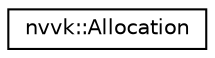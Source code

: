 digraph "Graphical Class Hierarchy"
{
 // LATEX_PDF_SIZE
  edge [fontname="Helvetica",fontsize="10",labelfontname="Helvetica",labelfontsize="10"];
  node [fontname="Helvetica",fontsize="10",shape=record];
  rankdir="LR";
  Node0 [label="nvvk::Allocation",height=0.2,width=0.4,color="black", fillcolor="white", style="filled",URL="$structnvvk_1_1_allocation.html",tooltip=" "];
}
